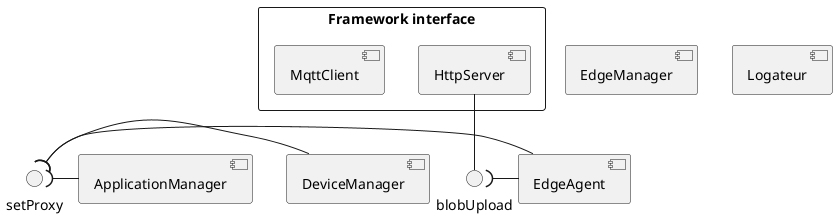 @startuml
skinparam componentStyle uml2

[EdgeAgent] as EA [[http://www.google.com]]
setProxy )- [EA]
blobUpload )- [EA]

[EdgeManager] as EM [[http://www.google.com]]


[DeviceManager] as DM [[http://www.google.com]]
setProxy )- [DM]

[ApplicationManager] as AM [[http://www.google.com]]
setProxy )- [AM]

rectangle "Framework interface" {
[HttpServer] as HS [[http://www.google.com]]
[HS] -- blobUpload

[MqttClient] as MC [[http://www.google.com]]

}

[Logateur] as LGT [[http://www.google.com]]




@enduml
